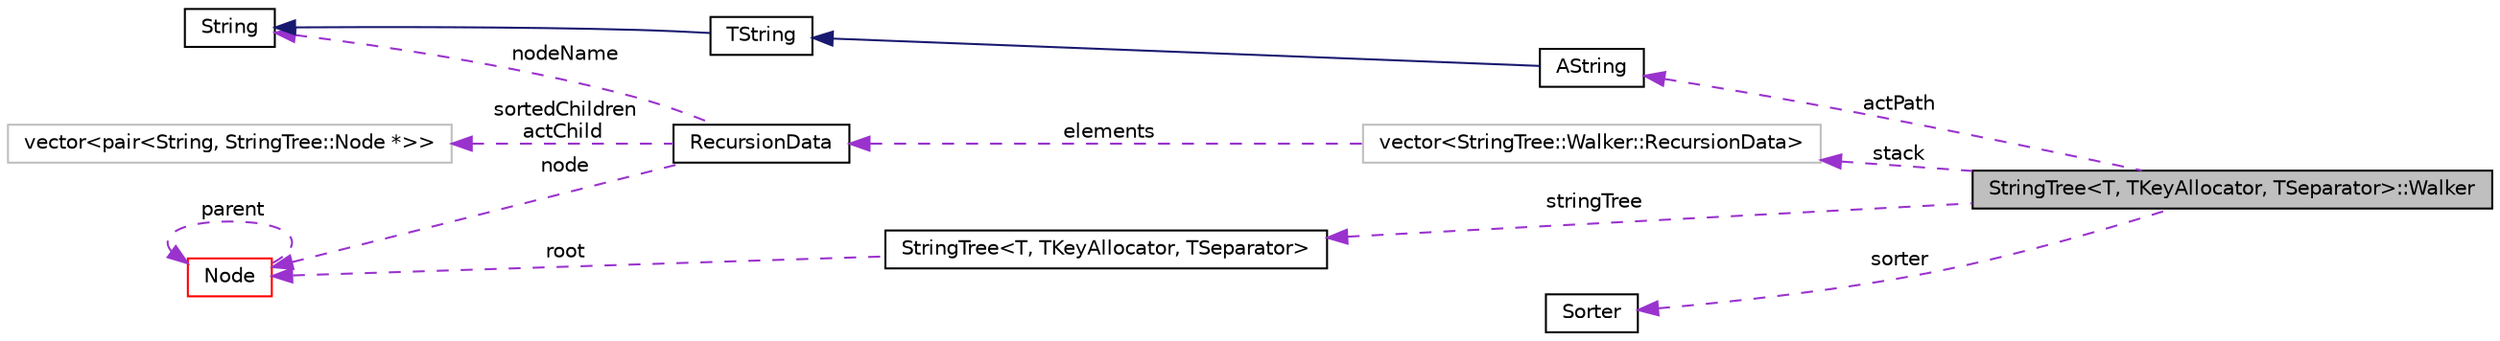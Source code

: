 digraph "StringTree&lt;T, TKeyAllocator, TSeparator&gt;::Walker"
{
  edge [fontname="Helvetica",fontsize="10",labelfontname="Helvetica",labelfontsize="10"];
  node [fontname="Helvetica",fontsize="10",shape=record];
  rankdir="LR";
  Node1 [label="StringTree\<T, TKeyAllocator, TSeparator\>::Walker",height=0.2,width=0.4,color="black", fillcolor="grey75", style="filled", fontcolor="black"];
  Node2 [label="vector\<StringTree::Walker::RecursionData\>",height=0.2,width=0.4,color="grey75", fillcolor="white", style="filled"];
  Node8 [label="vector\<pair\<String, StringTree::Node *\>\>",height=0.2,width=0.4,color="grey75", fillcolor="white", style="filled"];
  Node12 [label="StringTree\<T, TKeyAllocator, TSeparator\>",height=0.2,width=0.4,color="black", fillcolor="white", style="filled",URL="$classaworx_1_1lib_1_1containers_1_1StringTree.html"];
  Node2 -> Node1 [dir="back",color="darkorchid3",fontsize="10",style="dashed",label=" stack" ,fontname="Helvetica"];
  Node3 -> Node2 [dir="back",color="darkorchid3",fontsize="10",style="dashed",label=" elements" ,fontname="Helvetica"];
  Node4 -> Node3 [dir="back",color="darkorchid3",fontsize="10",style="dashed",label=" nodeName" ,fontname="Helvetica"];
  Node4 -> Node10 [dir="back",color="midnightblue",fontsize="10",style="solid",fontname="Helvetica"];
  Node5 -> Node3 [dir="back",color="darkorchid3",fontsize="10",style="dashed",label=" node" ,fontname="Helvetica"];
  Node5 -> Node5 [dir="back",color="darkorchid3",fontsize="10",style="dashed",label=" parent" ,fontname="Helvetica"];
  Node5 -> Node12 [dir="back",color="darkorchid3",fontsize="10",style="dashed",label=" root" ,fontname="Helvetica"];
  Node8 -> Node3 [dir="back",color="darkorchid3",fontsize="10",style="dashed",label=" sortedChildren\nactChild" ,fontname="Helvetica"];
  Node9 -> Node1 [dir="back",color="darkorchid3",fontsize="10",style="dashed",label=" actPath" ,fontname="Helvetica"];
  Node10 -> Node9 [dir="back",color="midnightblue",fontsize="10",style="solid",fontname="Helvetica"];
  Node11 -> Node1 [dir="back",color="darkorchid3",fontsize="10",style="dashed",label=" sorter" ,fontname="Helvetica"];
  Node12 -> Node1 [dir="back",color="darkorchid3",fontsize="10",style="dashed",label=" stringTree" ,fontname="Helvetica"];
  Node3 [label="RecursionData",height=0.2,width=0.4,color="black", fillcolor="white", style="filled",URL="$structaworx_1_1lib_1_1containers_1_1StringTree_1_1Walker_1_1RecursionData.html"];
  Node4 [label="String",height=0.2,width=0.4,color="black", fillcolor="white", style="filled",URL="$classaworx_1_1lib_1_1strings_1_1String.html"];
  Node5 [label="Node",height=0.2,width=0.4,color="red", fillcolor="white", style="filled",URL="$structaworx_1_1lib_1_1containers_1_1StringTree_1_1Node.html"];
  Node9 [label="AString",height=0.2,width=0.4,color="black", fillcolor="white", style="filled",URL="$classaworx_1_1lib_1_1strings_1_1AString.html"];
  Node10 [label="TString",height=0.2,width=0.4,color="black", fillcolor="white", style="filled",URL="$classaworx_1_1lib_1_1strings_1_1TString.html"];
  Node11 [label="Sorter",height=0.2,width=0.4,color="black", fillcolor="white", style="filled",URL="$structaworx_1_1lib_1_1containers_1_1StringTree_1_1Walker_1_1Sorter.html"];
}

